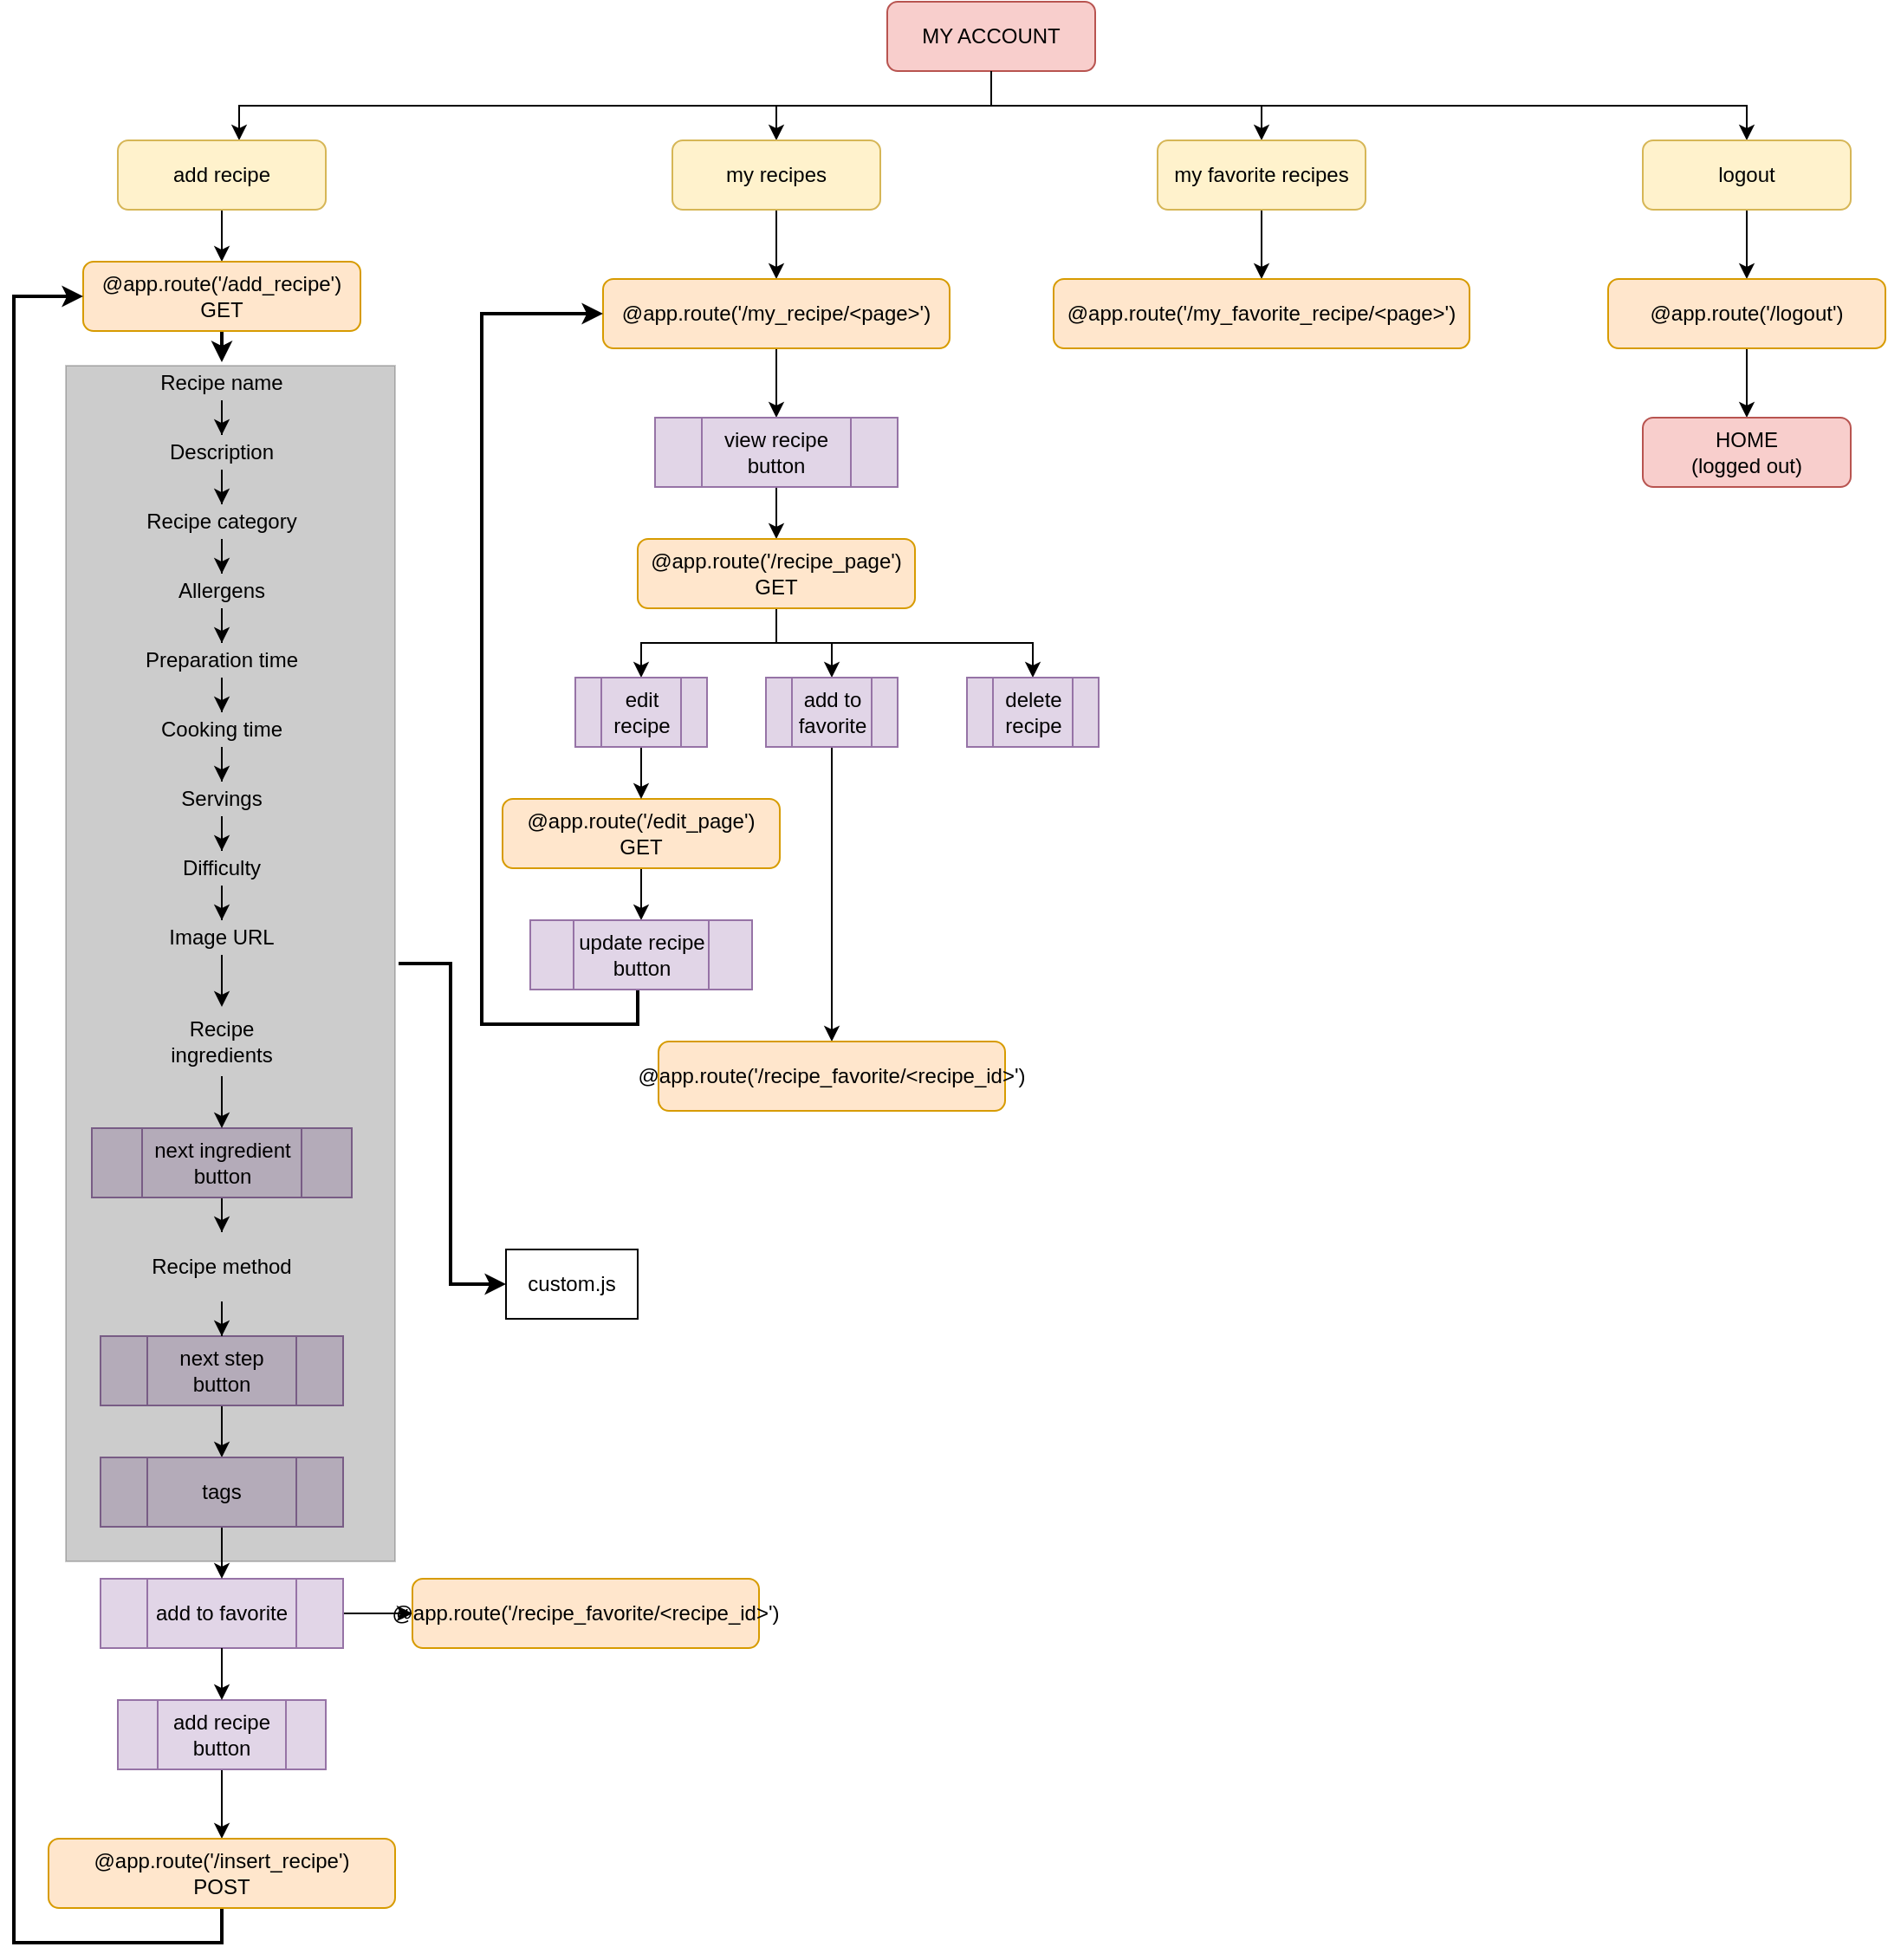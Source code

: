 <mxfile version="12.6.5" type="device"><diagram id="C5RBs43oDa-KdzZeNtuy" name="Page-1"><mxGraphModel dx="1422" dy="791" grid="1" gridSize="10" guides="1" tooltips="1" connect="1" arrows="1" fold="1" page="1" pageScale="1" pageWidth="1169" pageHeight="827" math="0" shadow="0"><root><mxCell id="WIyWlLk6GJQsqaUBKTNV-0"/><mxCell id="WIyWlLk6GJQsqaUBKTNV-1" parent="WIyWlLk6GJQsqaUBKTNV-0"/><mxCell id="rl5LN8OD0Tj5WLNeZwII-9" value="" style="edgeStyle=orthogonalEdgeStyle;rounded=0;orthogonalLoop=1;jettySize=auto;html=1;" parent="WIyWlLk6GJQsqaUBKTNV-1" edge="1"><mxGeometry relative="1" as="geometry"><mxPoint x="500" y="120" as="targetPoint"/></mxGeometry></mxCell><mxCell id="rl5LN8OD0Tj5WLNeZwII-11" value="" style="edgeStyle=orthogonalEdgeStyle;rounded=0;orthogonalLoop=1;jettySize=auto;html=1;" parent="WIyWlLk6GJQsqaUBKTNV-1" edge="1"><mxGeometry relative="1" as="geometry"><mxPoint x="500" y="200" as="targetPoint"/></mxGeometry></mxCell><mxCell id="rl5LN8OD0Tj5WLNeZwII-13" value="" style="edgeStyle=orthogonalEdgeStyle;rounded=0;orthogonalLoop=1;jettySize=auto;html=1;" parent="WIyWlLk6GJQsqaUBKTNV-1" edge="1"><mxGeometry relative="1" as="geometry"><mxPoint x="500" y="280" as="targetPoint"/></mxGeometry></mxCell><mxCell id="rl5LN8OD0Tj5WLNeZwII-15" value="" style="edgeStyle=orthogonalEdgeStyle;rounded=0;orthogonalLoop=1;jettySize=auto;html=1;" parent="WIyWlLk6GJQsqaUBKTNV-1" edge="1"><mxGeometry relative="1" as="geometry"><mxPoint x="500" y="360" as="targetPoint"/></mxGeometry></mxCell><mxCell id="yoRVt4fO-FrMEHNvJ6Rw-7" value="" style="edgeStyle=orthogonalEdgeStyle;rounded=0;orthogonalLoop=1;jettySize=auto;html=1;exitX=0.5;exitY=1;exitDx=0;exitDy=0;" parent="WIyWlLk6GJQsqaUBKTNV-1" source="yoRVt4fO-FrMEHNvJ6Rw-5" target="yoRVt4fO-FrMEHNvJ6Rw-6" edge="1"><mxGeometry relative="1" as="geometry"><mxPoint x="500" y="80" as="sourcePoint"/><Array as="points"><mxPoint x="584" y="100"/><mxPoint x="150" y="100"/></Array></mxGeometry></mxCell><mxCell id="yoRVt4fO-FrMEHNvJ6Rw-5" value="MY ACCOUNT" style="rounded=1;whiteSpace=wrap;html=1;fontSize=12;glass=0;strokeWidth=1;shadow=0;fillColor=#f8cecc;strokeColor=#b85450;" parent="WIyWlLk6GJQsqaUBKTNV-1" vertex="1"><mxGeometry x="524" y="40" width="120" height="40" as="geometry"/></mxCell><mxCell id="yoRVt4fO-FrMEHNvJ6Rw-9" value="" style="edgeStyle=orthogonalEdgeStyle;rounded=0;orthogonalLoop=1;jettySize=auto;html=1;exitX=0.5;exitY=1;exitDx=0;exitDy=0;" parent="WIyWlLk6GJQsqaUBKTNV-1" source="yoRVt4fO-FrMEHNvJ6Rw-5" target="yoRVt4fO-FrMEHNvJ6Rw-8" edge="1"><mxGeometry relative="1" as="geometry"><mxPoint x="720" y="250" as="sourcePoint"/></mxGeometry></mxCell><mxCell id="rl5LN8OD0Tj5WLNeZwII-1" value="" style="edgeStyle=orthogonalEdgeStyle;rounded=0;orthogonalLoop=1;jettySize=auto;html=1;" parent="WIyWlLk6GJQsqaUBKTNV-1" source="yoRVt4fO-FrMEHNvJ6Rw-6" target="rl5LN8OD0Tj5WLNeZwII-0" edge="1"><mxGeometry relative="1" as="geometry"/></mxCell><mxCell id="yoRVt4fO-FrMEHNvJ6Rw-6" value="add recipe" style="rounded=1;whiteSpace=wrap;html=1;fontSize=12;glass=0;strokeWidth=1;shadow=0;fillColor=#fff2cc;strokeColor=#d6b656;" parent="WIyWlLk6GJQsqaUBKTNV-1" vertex="1"><mxGeometry x="80" y="120" width="120" height="40" as="geometry"/></mxCell><mxCell id="rl5LN8OD0Tj5WLNeZwII-174" value="" style="edgeStyle=orthogonalEdgeStyle;rounded=0;orthogonalLoop=1;jettySize=auto;html=1;strokeWidth=2;" parent="WIyWlLk6GJQsqaUBKTNV-1" source="rl5LN8OD0Tj5WLNeZwII-0" target="rl5LN8OD0Tj5WLNeZwII-166" edge="1"><mxGeometry relative="1" as="geometry"><Array as="points"><mxPoint x="140" y="230"/><mxPoint x="140" y="230"/></Array></mxGeometry></mxCell><mxCell id="rl5LN8OD0Tj5WLNeZwII-0" value="&lt;div&gt;@app.route('/add_recipe')&lt;/div&gt;&lt;div&gt;GET&lt;br&gt;&lt;/div&gt;" style="rounded=1;whiteSpace=wrap;html=1;fontSize=12;glass=0;strokeWidth=1;shadow=0;fillColor=#ffe6cc;strokeColor=#d79b00;" parent="WIyWlLk6GJQsqaUBKTNV-1" vertex="1"><mxGeometry x="60" y="190" width="160" height="40" as="geometry"/></mxCell><mxCell id="yoRVt4fO-FrMEHNvJ6Rw-11" value="" style="edgeStyle=orthogonalEdgeStyle;rounded=0;orthogonalLoop=1;jettySize=auto;html=1;exitX=0.5;exitY=1;exitDx=0;exitDy=0;" parent="WIyWlLk6GJQsqaUBKTNV-1" source="yoRVt4fO-FrMEHNvJ6Rw-5" target="yoRVt4fO-FrMEHNvJ6Rw-10" edge="1"><mxGeometry relative="1" as="geometry"/></mxCell><mxCell id="rl5LN8OD0Tj5WLNeZwII-3" value="" style="edgeStyle=orthogonalEdgeStyle;rounded=0;orthogonalLoop=1;jettySize=auto;html=1;" parent="WIyWlLk6GJQsqaUBKTNV-1" source="yoRVt4fO-FrMEHNvJ6Rw-8" target="rl5LN8OD0Tj5WLNeZwII-2" edge="1"><mxGeometry relative="1" as="geometry"/></mxCell><mxCell id="yoRVt4fO-FrMEHNvJ6Rw-8" value="my recipes" style="rounded=1;whiteSpace=wrap;html=1;fontSize=12;glass=0;strokeWidth=1;shadow=0;fillColor=#fff2cc;strokeColor=#d6b656;" parent="WIyWlLk6GJQsqaUBKTNV-1" vertex="1"><mxGeometry x="400" y="120" width="120" height="40" as="geometry"/></mxCell><mxCell id="rl5LN8OD0Tj5WLNeZwII-68" value="" style="edgeStyle=orthogonalEdgeStyle;rounded=0;orthogonalLoop=1;jettySize=auto;html=1;entryX=0.5;entryY=0;entryDx=0;entryDy=0;" parent="WIyWlLk6GJQsqaUBKTNV-1" source="rl5LN8OD0Tj5WLNeZwII-2" target="rl5LN8OD0Tj5WLNeZwII-64" edge="1"><mxGeometry relative="1" as="geometry"><mxPoint x="424" y="280" as="targetPoint"/></mxGeometry></mxCell><mxCell id="rl5LN8OD0Tj5WLNeZwII-2" value="@app.route('/my_recipe/&amp;lt;page&amp;gt;')" style="rounded=1;whiteSpace=wrap;html=1;fontSize=12;glass=0;strokeWidth=1;shadow=0;fillColor=#ffe6cc;strokeColor=#d79b00;" parent="WIyWlLk6GJQsqaUBKTNV-1" vertex="1"><mxGeometry x="360" y="200" width="200" height="40" as="geometry"/></mxCell><mxCell id="yoRVt4fO-FrMEHNvJ6Rw-13" value="" style="edgeStyle=orthogonalEdgeStyle;rounded=0;orthogonalLoop=1;jettySize=auto;html=1;exitX=0.5;exitY=1;exitDx=0;exitDy=0;" parent="WIyWlLk6GJQsqaUBKTNV-1" source="yoRVt4fO-FrMEHNvJ6Rw-5" target="yoRVt4fO-FrMEHNvJ6Rw-12" edge="1"><mxGeometry relative="1" as="geometry"/></mxCell><mxCell id="rl5LN8OD0Tj5WLNeZwII-7" value="" style="edgeStyle=orthogonalEdgeStyle;rounded=0;orthogonalLoop=1;jettySize=auto;html=1;exitX=0.5;exitY=1;exitDx=0;exitDy=0;" parent="WIyWlLk6GJQsqaUBKTNV-1" source="yoRVt4fO-FrMEHNvJ6Rw-10" target="rl5LN8OD0Tj5WLNeZwII-6" edge="1"><mxGeometry relative="1" as="geometry"/></mxCell><mxCell id="yoRVt4fO-FrMEHNvJ6Rw-10" value="my favorite recipes" style="rounded=1;whiteSpace=wrap;html=1;fontSize=12;glass=0;strokeWidth=1;shadow=0;fillColor=#fff2cc;strokeColor=#d6b656;" parent="WIyWlLk6GJQsqaUBKTNV-1" vertex="1"><mxGeometry x="680" y="120" width="120" height="40" as="geometry"/></mxCell><mxCell id="rl5LN8OD0Tj5WLNeZwII-6" value="@app.route('/my_favorite_recipe/&amp;lt;page&amp;gt;')" style="rounded=1;whiteSpace=wrap;html=1;fontSize=12;glass=0;strokeWidth=1;shadow=0;fillColor=#ffe6cc;strokeColor=#d79b00;" parent="WIyWlLk6GJQsqaUBKTNV-1" vertex="1"><mxGeometry x="620" y="200" width="240" height="40" as="geometry"/></mxCell><mxCell id="rl5LN8OD0Tj5WLNeZwII-5" value="" style="edgeStyle=orthogonalEdgeStyle;rounded=0;orthogonalLoop=1;jettySize=auto;html=1;" parent="WIyWlLk6GJQsqaUBKTNV-1" source="yoRVt4fO-FrMEHNvJ6Rw-12" target="rl5LN8OD0Tj5WLNeZwII-4" edge="1"><mxGeometry relative="1" as="geometry"/></mxCell><mxCell id="yoRVt4fO-FrMEHNvJ6Rw-12" value="logout" style="rounded=1;whiteSpace=wrap;html=1;fontSize=12;glass=0;strokeWidth=1;shadow=0;fillColor=#fff2cc;strokeColor=#d6b656;" parent="WIyWlLk6GJQsqaUBKTNV-1" vertex="1"><mxGeometry x="960" y="120" width="120" height="40" as="geometry"/></mxCell><mxCell id="rl5LN8OD0Tj5WLNeZwII-63" value="" style="edgeStyle=orthogonalEdgeStyle;rounded=0;orthogonalLoop=1;jettySize=auto;html=1;" parent="WIyWlLk6GJQsqaUBKTNV-1" source="rl5LN8OD0Tj5WLNeZwII-4" target="rl5LN8OD0Tj5WLNeZwII-62" edge="1"><mxGeometry relative="1" as="geometry"/></mxCell><mxCell id="rl5LN8OD0Tj5WLNeZwII-4" value="@app.route('/logout')" style="rounded=1;whiteSpace=wrap;html=1;fontSize=12;glass=0;strokeWidth=1;shadow=0;fillColor=#ffe6cc;strokeColor=#d79b00;" parent="WIyWlLk6GJQsqaUBKTNV-1" vertex="1"><mxGeometry x="940" y="200" width="160" height="40" as="geometry"/></mxCell><mxCell id="rl5LN8OD0Tj5WLNeZwII-56" value="" style="edgeStyle=orthogonalEdgeStyle;rounded=0;orthogonalLoop=1;jettySize=auto;html=1;" parent="WIyWlLk6GJQsqaUBKTNV-1" source="rl5LN8OD0Tj5WLNeZwII-21" target="rl5LN8OD0Tj5WLNeZwII-55" edge="1"><mxGeometry relative="1" as="geometry"/></mxCell><mxCell id="rl5LN8OD0Tj5WLNeZwII-21" value="add recipe button" style="shape=process;whiteSpace=wrap;html=1;backgroundOutline=1;size=0.192;fillColor=#e1d5e7;strokeColor=#9673a6;" parent="WIyWlLk6GJQsqaUBKTNV-1" vertex="1"><mxGeometry x="80" y="1020" width="120" height="40" as="geometry"/></mxCell><mxCell id="rl5LN8OD0Tj5WLNeZwII-25" style="edgeStyle=orthogonalEdgeStyle;rounded=0;orthogonalLoop=1;jettySize=auto;html=1;exitX=0.5;exitY=1;exitDx=0;exitDy=0;" parent="WIyWlLk6GJQsqaUBKTNV-1" source="rl5LN8OD0Tj5WLNeZwII-6" target="rl5LN8OD0Tj5WLNeZwII-6" edge="1"><mxGeometry relative="1" as="geometry"/></mxCell><mxCell id="rl5LN8OD0Tj5WLNeZwII-123" value="" style="edgeStyle=orthogonalEdgeStyle;rounded=0;orthogonalLoop=1;jettySize=auto;html=1;strokeWidth=1;entryX=0.5;entryY=0;entryDx=0;entryDy=0;" parent="WIyWlLk6GJQsqaUBKTNV-1" source="rl5LN8OD0Tj5WLNeZwII-26" target="rl5LN8OD0Tj5WLNeZwII-120" edge="1"><mxGeometry relative="1" as="geometry"><mxPoint x="140" y="800" as="targetPoint"/></mxGeometry></mxCell><mxCell id="rl5LN8OD0Tj5WLNeZwII-26" value="next ingredient button" style="shape=process;whiteSpace=wrap;html=1;backgroundOutline=1;size=0.192;fillColor=#e1d5e7;strokeColor=#9673a6;" parent="WIyWlLk6GJQsqaUBKTNV-1" vertex="1"><mxGeometry x="65" y="690" width="150" height="40" as="geometry"/></mxCell><mxCell id="rl5LN8OD0Tj5WLNeZwII-29" value="custom.js" style="rounded=0;whiteSpace=wrap;html=1;" parent="WIyWlLk6GJQsqaUBKTNV-1" vertex="1"><mxGeometry x="304" y="760" width="76" height="40" as="geometry"/></mxCell><mxCell id="rl5LN8OD0Tj5WLNeZwII-128" value="" style="edgeStyle=orthogonalEdgeStyle;rounded=0;orthogonalLoop=1;jettySize=auto;html=1;strokeWidth=1;entryX=0.5;entryY=0;entryDx=0;entryDy=0;" parent="WIyWlLk6GJQsqaUBKTNV-1" source="rl5LN8OD0Tj5WLNeZwII-31" target="rl5LN8OD0Tj5WLNeZwII-115" edge="1"><mxGeometry relative="1" as="geometry"><mxPoint x="140" y="920" as="targetPoint"/></mxGeometry></mxCell><mxCell id="rl5LN8OD0Tj5WLNeZwII-31" value="next step button" style="shape=process;whiteSpace=wrap;html=1;backgroundOutline=1;size=0.192;fillColor=#e1d5e7;strokeColor=#9673a6;" parent="WIyWlLk6GJQsqaUBKTNV-1" vertex="1"><mxGeometry x="70" y="810" width="140" height="40" as="geometry"/></mxCell><mxCell id="rl5LN8OD0Tj5WLNeZwII-131" style="edgeStyle=orthogonalEdgeStyle;rounded=0;orthogonalLoop=1;jettySize=auto;html=1;strokeWidth=1;entryX=0;entryY=0.5;entryDx=0;entryDy=0;" parent="WIyWlLk6GJQsqaUBKTNV-1" source="rl5LN8OD0Tj5WLNeZwII-49" target="rl5LN8OD0Tj5WLNeZwII-60" edge="1"><mxGeometry relative="1" as="geometry"><mxPoint x="240" y="970" as="targetPoint"/></mxGeometry></mxCell><mxCell id="rl5LN8OD0Tj5WLNeZwII-49" value="add to favorite" style="shape=process;whiteSpace=wrap;html=1;backgroundOutline=1;size=0.192;fillColor=#e1d5e7;strokeColor=#9673a6;" parent="WIyWlLk6GJQsqaUBKTNV-1" vertex="1"><mxGeometry x="70" y="950" width="140" height="40" as="geometry"/></mxCell><mxCell id="rl5LN8OD0Tj5WLNeZwII-58" value="" style="edgeStyle=orthogonalEdgeStyle;rounded=0;orthogonalLoop=1;jettySize=auto;html=1;entryX=0;entryY=0.5;entryDx=0;entryDy=0;strokeWidth=2;" parent="WIyWlLk6GJQsqaUBKTNV-1" source="rl5LN8OD0Tj5WLNeZwII-55" target="rl5LN8OD0Tj5WLNeZwII-0" edge="1"><mxGeometry relative="1" as="geometry"><Array as="points"><mxPoint x="140" y="1160"/><mxPoint x="20" y="1160"/><mxPoint x="20" y="210"/></Array></mxGeometry></mxCell><mxCell id="rl5LN8OD0Tj5WLNeZwII-55" value="&lt;div&gt;@app.route('/insert_recipe')&lt;/div&gt;&lt;div&gt;POST&lt;br&gt;&lt;/div&gt;" style="rounded=1;whiteSpace=wrap;html=1;fontSize=12;glass=0;strokeWidth=1;shadow=0;fillColor=#ffe6cc;strokeColor=#d79b00;" parent="WIyWlLk6GJQsqaUBKTNV-1" vertex="1"><mxGeometry x="40" y="1100" width="200" height="40" as="geometry"/></mxCell><mxCell id="rl5LN8OD0Tj5WLNeZwII-61" value="" style="edgeStyle=orthogonalEdgeStyle;rounded=0;orthogonalLoop=1;jettySize=auto;html=1;exitX=0.5;exitY=1;exitDx=0;exitDy=0;" parent="WIyWlLk6GJQsqaUBKTNV-1" source="rl5LN8OD0Tj5WLNeZwII-49" target="rl5LN8OD0Tj5WLNeZwII-21" edge="1"><mxGeometry relative="1" as="geometry"/></mxCell><mxCell id="rl5LN8OD0Tj5WLNeZwII-60" value="@app.route('/recipe_favorite/&amp;lt;recipe_id&amp;gt;')" style="rounded=1;whiteSpace=wrap;html=1;fontSize=12;glass=0;strokeWidth=1;shadow=0;fillColor=#ffe6cc;strokeColor=#d79b00;" parent="WIyWlLk6GJQsqaUBKTNV-1" vertex="1"><mxGeometry x="250" y="950" width="200" height="40" as="geometry"/></mxCell><mxCell id="rl5LN8OD0Tj5WLNeZwII-62" value="&lt;div&gt;HOME &lt;br&gt;&lt;/div&gt;&lt;div&gt;(logged out)&lt;/div&gt;" style="rounded=1;whiteSpace=wrap;html=1;fontSize=12;glass=0;strokeWidth=1;shadow=0;fillColor=#f8cecc;strokeColor=#b85450;" parent="WIyWlLk6GJQsqaUBKTNV-1" vertex="1"><mxGeometry x="960" y="280" width="120" height="40" as="geometry"/></mxCell><mxCell id="rl5LN8OD0Tj5WLNeZwII-74" value="" style="edgeStyle=orthogonalEdgeStyle;rounded=0;orthogonalLoop=1;jettySize=auto;html=1;" parent="WIyWlLk6GJQsqaUBKTNV-1" source="rl5LN8OD0Tj5WLNeZwII-64" target="rl5LN8OD0Tj5WLNeZwII-73" edge="1"><mxGeometry relative="1" as="geometry"/></mxCell><mxCell id="rl5LN8OD0Tj5WLNeZwII-64" value="view recipe button" style="shape=process;whiteSpace=wrap;html=1;backgroundOutline=1;size=0.192;fillColor=#e1d5e7;strokeColor=#9673a6;" parent="WIyWlLk6GJQsqaUBKTNV-1" vertex="1"><mxGeometry x="390" y="280" width="140" height="40" as="geometry"/></mxCell><mxCell id="rl5LN8OD0Tj5WLNeZwII-78" value="" style="edgeStyle=orthogonalEdgeStyle;rounded=0;orthogonalLoop=1;jettySize=auto;html=1;entryX=0.5;entryY=0;entryDx=0;entryDy=0;" parent="WIyWlLk6GJQsqaUBKTNV-1" source="rl5LN8OD0Tj5WLNeZwII-73" target="rl5LN8OD0Tj5WLNeZwII-75" edge="1"><mxGeometry relative="1" as="geometry"/></mxCell><mxCell id="rl5LN8OD0Tj5WLNeZwII-79" value="" style="edgeStyle=orthogonalEdgeStyle;rounded=0;orthogonalLoop=1;jettySize=auto;html=1;entryX=0.5;entryY=0;entryDx=0;entryDy=0;" parent="WIyWlLk6GJQsqaUBKTNV-1" source="rl5LN8OD0Tj5WLNeZwII-73" target="rl5LN8OD0Tj5WLNeZwII-76" edge="1"><mxGeometry relative="1" as="geometry"><Array as="points"><mxPoint x="460" y="410"/><mxPoint x="608" y="410"/></Array></mxGeometry></mxCell><mxCell id="rl5LN8OD0Tj5WLNeZwII-86" value="" style="edgeStyle=orthogonalEdgeStyle;rounded=0;orthogonalLoop=1;jettySize=auto;html=1;strokeWidth=1;" parent="WIyWlLk6GJQsqaUBKTNV-1" source="rl5LN8OD0Tj5WLNeZwII-73" target="rl5LN8OD0Tj5WLNeZwII-85" edge="1"><mxGeometry relative="1" as="geometry"/></mxCell><mxCell id="rl5LN8OD0Tj5WLNeZwII-73" value="&lt;div&gt;@app.route('/recipe_page')&lt;/div&gt;&lt;div&gt;GET&lt;br&gt;&lt;/div&gt;" style="rounded=1;whiteSpace=wrap;html=1;fontSize=12;glass=0;strokeWidth=1;shadow=0;fillColor=#ffe6cc;strokeColor=#d79b00;" parent="WIyWlLk6GJQsqaUBKTNV-1" vertex="1"><mxGeometry x="380" y="350" width="160" height="40" as="geometry"/></mxCell><mxCell id="rl5LN8OD0Tj5WLNeZwII-82" value="" style="edgeStyle=orthogonalEdgeStyle;rounded=0;orthogonalLoop=1;jettySize=auto;html=1;" parent="WIyWlLk6GJQsqaUBKTNV-1" source="rl5LN8OD0Tj5WLNeZwII-77" target="rl5LN8OD0Tj5WLNeZwII-81" edge="1"><mxGeometry relative="1" as="geometry"/></mxCell><mxCell id="rl5LN8OD0Tj5WLNeZwII-77" value="&lt;div&gt;@app.route('/edit_page')&lt;/div&gt;&lt;div&gt;GET&lt;br&gt;&lt;/div&gt;" style="rounded=1;whiteSpace=wrap;html=1;fontSize=12;glass=0;strokeWidth=1;shadow=0;fillColor=#ffe6cc;strokeColor=#d79b00;" parent="WIyWlLk6GJQsqaUBKTNV-1" vertex="1"><mxGeometry x="302" y="500" width="160" height="40" as="geometry"/></mxCell><mxCell id="rl5LN8OD0Tj5WLNeZwII-80" value="" style="edgeStyle=orthogonalEdgeStyle;rounded=0;orthogonalLoop=1;jettySize=auto;html=1;" parent="WIyWlLk6GJQsqaUBKTNV-1" source="rl5LN8OD0Tj5WLNeZwII-75" target="rl5LN8OD0Tj5WLNeZwII-77" edge="1"><mxGeometry relative="1" as="geometry"/></mxCell><mxCell id="rl5LN8OD0Tj5WLNeZwII-75" value="edit recipe" style="shape=process;whiteSpace=wrap;html=1;backgroundOutline=1;size=0.192;fillColor=#e1d5e7;strokeColor=#9673a6;" parent="WIyWlLk6GJQsqaUBKTNV-1" vertex="1"><mxGeometry x="344" y="430" width="76" height="40" as="geometry"/></mxCell><mxCell id="rl5LN8OD0Tj5WLNeZwII-76" value="delete recipe" style="shape=process;whiteSpace=wrap;html=1;backgroundOutline=1;size=0.192;fillColor=#e1d5e7;strokeColor=#9673a6;" parent="WIyWlLk6GJQsqaUBKTNV-1" vertex="1"><mxGeometry x="570" y="430" width="76" height="40" as="geometry"/></mxCell><mxCell id="rl5LN8OD0Tj5WLNeZwII-84" value="" style="edgeStyle=orthogonalEdgeStyle;rounded=0;orthogonalLoop=1;jettySize=auto;html=1;entryX=0;entryY=0.5;entryDx=0;entryDy=0;strokeWidth=2;" parent="WIyWlLk6GJQsqaUBKTNV-1" source="rl5LN8OD0Tj5WLNeZwII-81" target="rl5LN8OD0Tj5WLNeZwII-2" edge="1"><mxGeometry relative="1" as="geometry"><mxPoint x="424" y="690" as="targetPoint"/><Array as="points"><mxPoint x="380" y="630"/><mxPoint x="290" y="630"/><mxPoint x="290" y="220"/></Array></mxGeometry></mxCell><mxCell id="rl5LN8OD0Tj5WLNeZwII-81" value="update recipe button" style="shape=process;whiteSpace=wrap;html=1;backgroundOutline=1;size=0.192;fillColor=#e1d5e7;strokeColor=#9673a6;" parent="WIyWlLk6GJQsqaUBKTNV-1" vertex="1"><mxGeometry x="318" y="570" width="128" height="40" as="geometry"/></mxCell><mxCell id="rl5LN8OD0Tj5WLNeZwII-89" value="" style="edgeStyle=orthogonalEdgeStyle;rounded=0;orthogonalLoop=1;jettySize=auto;html=1;strokeWidth=1;entryX=0.5;entryY=0;entryDx=0;entryDy=0;" parent="WIyWlLk6GJQsqaUBKTNV-1" source="rl5LN8OD0Tj5WLNeZwII-85" target="rl5LN8OD0Tj5WLNeZwII-91" edge="1"><mxGeometry relative="1" as="geometry"><mxPoint x="510" y="640" as="targetPoint"/><Array as="points"/></mxGeometry></mxCell><mxCell id="rl5LN8OD0Tj5WLNeZwII-85" value="add to favorite" style="shape=process;whiteSpace=wrap;html=1;backgroundOutline=1;size=0.192;fillColor=#e1d5e7;strokeColor=#9673a6;" parent="WIyWlLk6GJQsqaUBKTNV-1" vertex="1"><mxGeometry x="454" y="430" width="76" height="40" as="geometry"/></mxCell><mxCell id="rl5LN8OD0Tj5WLNeZwII-91" value="@app.route('/recipe_favorite/&amp;lt;recipe_id&amp;gt;')" style="rounded=1;whiteSpace=wrap;html=1;fontSize=12;glass=0;strokeWidth=1;shadow=0;fillColor=#ffe6cc;strokeColor=#d79b00;" parent="WIyWlLk6GJQsqaUBKTNV-1" vertex="1"><mxGeometry x="392" y="640" width="200" height="40" as="geometry"/></mxCell><mxCell id="rl5LN8OD0Tj5WLNeZwII-94" value="" style="edgeStyle=orthogonalEdgeStyle;rounded=0;orthogonalLoop=1;jettySize=auto;html=1;strokeWidth=1;" parent="WIyWlLk6GJQsqaUBKTNV-1" source="rl5LN8OD0Tj5WLNeZwII-92" target="rl5LN8OD0Tj5WLNeZwII-93" edge="1"><mxGeometry relative="1" as="geometry"/></mxCell><mxCell id="rl5LN8OD0Tj5WLNeZwII-92" value="Recipe name" style="text;html=1;strokeColor=none;fillColor=none;align=center;verticalAlign=middle;whiteSpace=wrap;rounded=0;" parent="WIyWlLk6GJQsqaUBKTNV-1" vertex="1"><mxGeometry x="90" y="250" width="100" height="20" as="geometry"/></mxCell><mxCell id="rl5LN8OD0Tj5WLNeZwII-96" value="" style="edgeStyle=orthogonalEdgeStyle;rounded=0;orthogonalLoop=1;jettySize=auto;html=1;strokeWidth=1;" parent="WIyWlLk6GJQsqaUBKTNV-1" source="rl5LN8OD0Tj5WLNeZwII-93" target="rl5LN8OD0Tj5WLNeZwII-95" edge="1"><mxGeometry relative="1" as="geometry"/></mxCell><mxCell id="rl5LN8OD0Tj5WLNeZwII-93" value="Description" style="text;html=1;strokeColor=none;fillColor=none;align=center;verticalAlign=middle;whiteSpace=wrap;rounded=0;" parent="WIyWlLk6GJQsqaUBKTNV-1" vertex="1"><mxGeometry x="90" y="290" width="100" height="20" as="geometry"/></mxCell><mxCell id="rl5LN8OD0Tj5WLNeZwII-99" value="" style="edgeStyle=orthogonalEdgeStyle;rounded=0;orthogonalLoop=1;jettySize=auto;html=1;strokeWidth=1;" parent="WIyWlLk6GJQsqaUBKTNV-1" source="rl5LN8OD0Tj5WLNeZwII-95" target="rl5LN8OD0Tj5WLNeZwII-98" edge="1"><mxGeometry relative="1" as="geometry"/></mxCell><mxCell id="rl5LN8OD0Tj5WLNeZwII-95" value="Recipe category" style="text;html=1;strokeColor=none;fillColor=none;align=center;verticalAlign=middle;whiteSpace=wrap;rounded=0;" parent="WIyWlLk6GJQsqaUBKTNV-1" vertex="1"><mxGeometry x="90" y="330" width="100" height="20" as="geometry"/></mxCell><mxCell id="rl5LN8OD0Tj5WLNeZwII-101" value="" style="edgeStyle=orthogonalEdgeStyle;rounded=0;orthogonalLoop=1;jettySize=auto;html=1;strokeWidth=1;" parent="WIyWlLk6GJQsqaUBKTNV-1" source="rl5LN8OD0Tj5WLNeZwII-98" target="rl5LN8OD0Tj5WLNeZwII-100" edge="1"><mxGeometry relative="1" as="geometry"/></mxCell><mxCell id="rl5LN8OD0Tj5WLNeZwII-98" value="Allergens" style="text;html=1;strokeColor=none;fillColor=none;align=center;verticalAlign=middle;whiteSpace=wrap;rounded=0;" parent="WIyWlLk6GJQsqaUBKTNV-1" vertex="1"><mxGeometry x="90" y="370" width="100" height="20" as="geometry"/></mxCell><mxCell id="rl5LN8OD0Tj5WLNeZwII-103" value="" style="edgeStyle=orthogonalEdgeStyle;rounded=0;orthogonalLoop=1;jettySize=auto;html=1;strokeWidth=1;" parent="WIyWlLk6GJQsqaUBKTNV-1" source="rl5LN8OD0Tj5WLNeZwII-100" target="rl5LN8OD0Tj5WLNeZwII-102" edge="1"><mxGeometry relative="1" as="geometry"/></mxCell><mxCell id="rl5LN8OD0Tj5WLNeZwII-100" value="Preparation time" style="text;html=1;strokeColor=none;fillColor=none;align=center;verticalAlign=middle;whiteSpace=wrap;rounded=0;" parent="WIyWlLk6GJQsqaUBKTNV-1" vertex="1"><mxGeometry x="90" y="410" width="100" height="20" as="geometry"/></mxCell><mxCell id="rl5LN8OD0Tj5WLNeZwII-105" value="" style="edgeStyle=orthogonalEdgeStyle;rounded=0;orthogonalLoop=1;jettySize=auto;html=1;strokeWidth=1;" parent="WIyWlLk6GJQsqaUBKTNV-1" source="rl5LN8OD0Tj5WLNeZwII-102" target="rl5LN8OD0Tj5WLNeZwII-104" edge="1"><mxGeometry relative="1" as="geometry"/></mxCell><mxCell id="rl5LN8OD0Tj5WLNeZwII-102" value="Cooking time" style="text;html=1;strokeColor=none;fillColor=none;align=center;verticalAlign=middle;whiteSpace=wrap;rounded=0;" parent="WIyWlLk6GJQsqaUBKTNV-1" vertex="1"><mxGeometry x="90" y="450" width="100" height="20" as="geometry"/></mxCell><mxCell id="rl5LN8OD0Tj5WLNeZwII-108" value="" style="edgeStyle=orthogonalEdgeStyle;rounded=0;orthogonalLoop=1;jettySize=auto;html=1;strokeWidth=1;" parent="WIyWlLk6GJQsqaUBKTNV-1" source="rl5LN8OD0Tj5WLNeZwII-104" target="rl5LN8OD0Tj5WLNeZwII-107" edge="1"><mxGeometry relative="1" as="geometry"/></mxCell><mxCell id="rl5LN8OD0Tj5WLNeZwII-104" value="Servings" style="text;html=1;strokeColor=none;fillColor=none;align=center;verticalAlign=middle;whiteSpace=wrap;rounded=0;" parent="WIyWlLk6GJQsqaUBKTNV-1" vertex="1"><mxGeometry x="90" y="490" width="100" height="20" as="geometry"/></mxCell><mxCell id="rl5LN8OD0Tj5WLNeZwII-110" value="" style="edgeStyle=orthogonalEdgeStyle;rounded=0;orthogonalLoop=1;jettySize=auto;html=1;strokeWidth=1;" parent="WIyWlLk6GJQsqaUBKTNV-1" source="rl5LN8OD0Tj5WLNeZwII-107" target="rl5LN8OD0Tj5WLNeZwII-109" edge="1"><mxGeometry relative="1" as="geometry"/></mxCell><mxCell id="rl5LN8OD0Tj5WLNeZwII-107" value="Difficulty" style="text;html=1;strokeColor=none;fillColor=none;align=center;verticalAlign=middle;whiteSpace=wrap;rounded=0;" parent="WIyWlLk6GJQsqaUBKTNV-1" vertex="1"><mxGeometry x="90" y="530" width="100" height="20" as="geometry"/></mxCell><mxCell id="rl5LN8OD0Tj5WLNeZwII-112" value="" style="edgeStyle=orthogonalEdgeStyle;rounded=0;orthogonalLoop=1;jettySize=auto;html=1;strokeWidth=1;" parent="WIyWlLk6GJQsqaUBKTNV-1" source="rl5LN8OD0Tj5WLNeZwII-109" target="rl5LN8OD0Tj5WLNeZwII-111" edge="1"><mxGeometry relative="1" as="geometry"/></mxCell><mxCell id="rl5LN8OD0Tj5WLNeZwII-109" value="Image URL" style="text;html=1;strokeColor=none;fillColor=none;align=center;verticalAlign=middle;whiteSpace=wrap;rounded=0;" parent="WIyWlLk6GJQsqaUBKTNV-1" vertex="1"><mxGeometry x="90" y="570" width="100" height="20" as="geometry"/></mxCell><mxCell id="rl5LN8OD0Tj5WLNeZwII-114" value="" style="edgeStyle=orthogonalEdgeStyle;rounded=0;orthogonalLoop=1;jettySize=auto;html=1;strokeWidth=1;" parent="WIyWlLk6GJQsqaUBKTNV-1" source="rl5LN8OD0Tj5WLNeZwII-111" target="rl5LN8OD0Tj5WLNeZwII-26" edge="1"><mxGeometry relative="1" as="geometry"/></mxCell><mxCell id="rl5LN8OD0Tj5WLNeZwII-111" value="Recipe ingredients" style="text;html=1;strokeColor=none;fillColor=none;align=center;verticalAlign=middle;whiteSpace=wrap;rounded=0;" parent="WIyWlLk6GJQsqaUBKTNV-1" vertex="1"><mxGeometry x="90" y="620" width="100" height="40" as="geometry"/></mxCell><mxCell id="rl5LN8OD0Tj5WLNeZwII-126" value="" style="edgeStyle=orthogonalEdgeStyle;rounded=0;orthogonalLoop=1;jettySize=auto;html=1;strokeWidth=1;entryX=0.5;entryY=0;entryDx=0;entryDy=0;" parent="WIyWlLk6GJQsqaUBKTNV-1" source="rl5LN8OD0Tj5WLNeZwII-120" target="rl5LN8OD0Tj5WLNeZwII-31" edge="1"><mxGeometry relative="1" as="geometry"><mxPoint x="140" y="870" as="targetPoint"/></mxGeometry></mxCell><mxCell id="rl5LN8OD0Tj5WLNeZwII-120" value="Recipe method" style="text;html=1;strokeColor=none;fillColor=none;align=center;verticalAlign=middle;whiteSpace=wrap;rounded=0;" parent="WIyWlLk6GJQsqaUBKTNV-1" vertex="1"><mxGeometry x="90" y="750" width="100" height="40" as="geometry"/></mxCell><mxCell id="rl5LN8OD0Tj5WLNeZwII-130" value="" style="edgeStyle=orthogonalEdgeStyle;rounded=0;orthogonalLoop=1;jettySize=auto;html=1;strokeWidth=1;entryX=0.5;entryY=0;entryDx=0;entryDy=0;" parent="WIyWlLk6GJQsqaUBKTNV-1" source="rl5LN8OD0Tj5WLNeZwII-115" target="rl5LN8OD0Tj5WLNeZwII-49" edge="1"><mxGeometry relative="1" as="geometry"><mxPoint x="140" y="1000" as="targetPoint"/></mxGeometry></mxCell><mxCell id="rl5LN8OD0Tj5WLNeZwII-115" value="tags" style="shape=process;whiteSpace=wrap;html=1;backgroundOutline=1;size=0.192;fillColor=#e1d5e7;strokeColor=#9673a6;" parent="WIyWlLk6GJQsqaUBKTNV-1" vertex="1"><mxGeometry x="70" y="880" width="140" height="40" as="geometry"/></mxCell><mxCell id="rl5LN8OD0Tj5WLNeZwII-168" value="" style="edgeStyle=orthogonalEdgeStyle;rounded=0;orthogonalLoop=1;jettySize=auto;html=1;strokeWidth=2;entryX=0;entryY=0.5;entryDx=0;entryDy=0;" parent="WIyWlLk6GJQsqaUBKTNV-1" source="rl5LN8OD0Tj5WLNeZwII-166" target="rl5LN8OD0Tj5WLNeZwII-29" edge="1"><mxGeometry relative="1" as="geometry"><mxPoint x="310" y="900" as="targetPoint"/></mxGeometry></mxCell><mxCell id="rl5LN8OD0Tj5WLNeZwII-166" value="" style="rounded=0;whiteSpace=wrap;html=1;opacity=20;perimeterSpacing=2;gradientColor=none;fillColor=#000000;glass=0;labelBorderColor=#000000;labelBackgroundColor=#FF3333;gradientDirection=east;" parent="WIyWlLk6GJQsqaUBKTNV-1" vertex="1"><mxGeometry x="50" y="250" width="190" height="690" as="geometry"/></mxCell></root></mxGraphModel></diagram></mxfile>